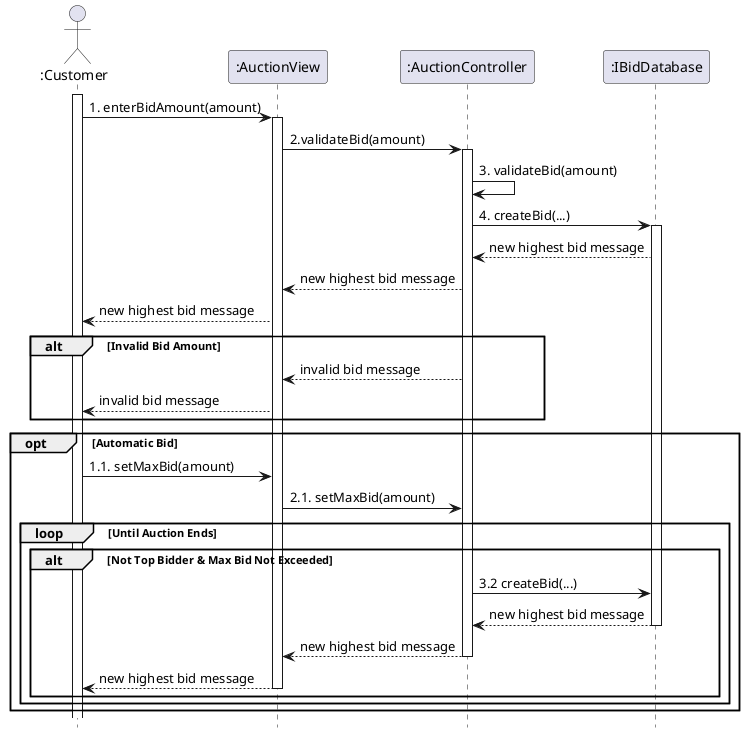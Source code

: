 @startuml 
hide footbox


actor ":Customer" as Customer
participant ":AuctionView" as AuctionView
participant ":AuctionController" as AuctionController
participant ":IBidDatabase" as Bid
Customer ++
  Customer -> AuctionView : 1. enterBidAmount(amount)
  activate AuctionView
    AuctionView -> AuctionController : 2.validateBid(amount)
    activate AuctionController
      AuctionController -> AuctionController : 3. validateBid(amount)
      AuctionController -> Bid : 4. createBid(...)
      activate Bid
        Bid --> AuctionController : new highest bid message

      AuctionController --> AuctionView : new highest bid message
    AuctionView --> Customer : new highest bid message

alt Invalid Bid Amount
  AuctionController --> AuctionView : invalid bid message
    AuctionView --> Customer : invalid bid message
end

opt Automatic Bid
    Customer -> AuctionView : 1.1. setMaxBid(amount)
      AuctionView -> AuctionController : 2.1. setMaxBid(amount)
    loop Until Auction Ends
      alt Not Top Bidder & Max Bid Not Exceeded
        AuctionController -> Bid : 3.2 createBid(...)
          Bid --> AuctionController : new highest bid message
        deactivate Bid
          AuctionController --> AuctionView : new highest bid message
        deactivate AuctionController
          AuctionView --> Customer : new highest bid message
        deactivate AuctionView
      end
    end
end

@enduml